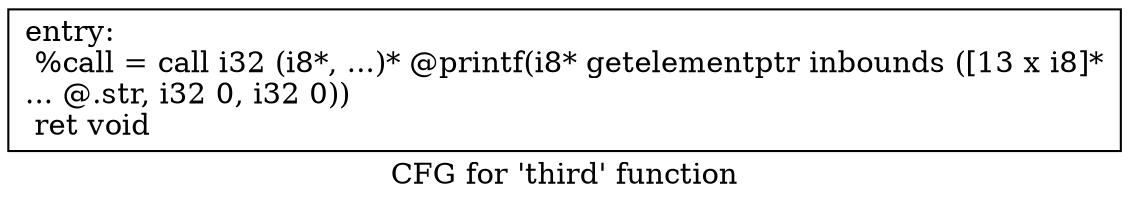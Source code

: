 digraph "CFG for 'third' function" {
	label="CFG for 'third' function";

	Node0x1ebd8c0 [shape=record,label="{entry:\l  %call = call i32 (i8*, ...)* @printf(i8* getelementptr inbounds ([13 x i8]*\l... @.str, i32 0, i32 0))\l  ret void\l}"];
}
